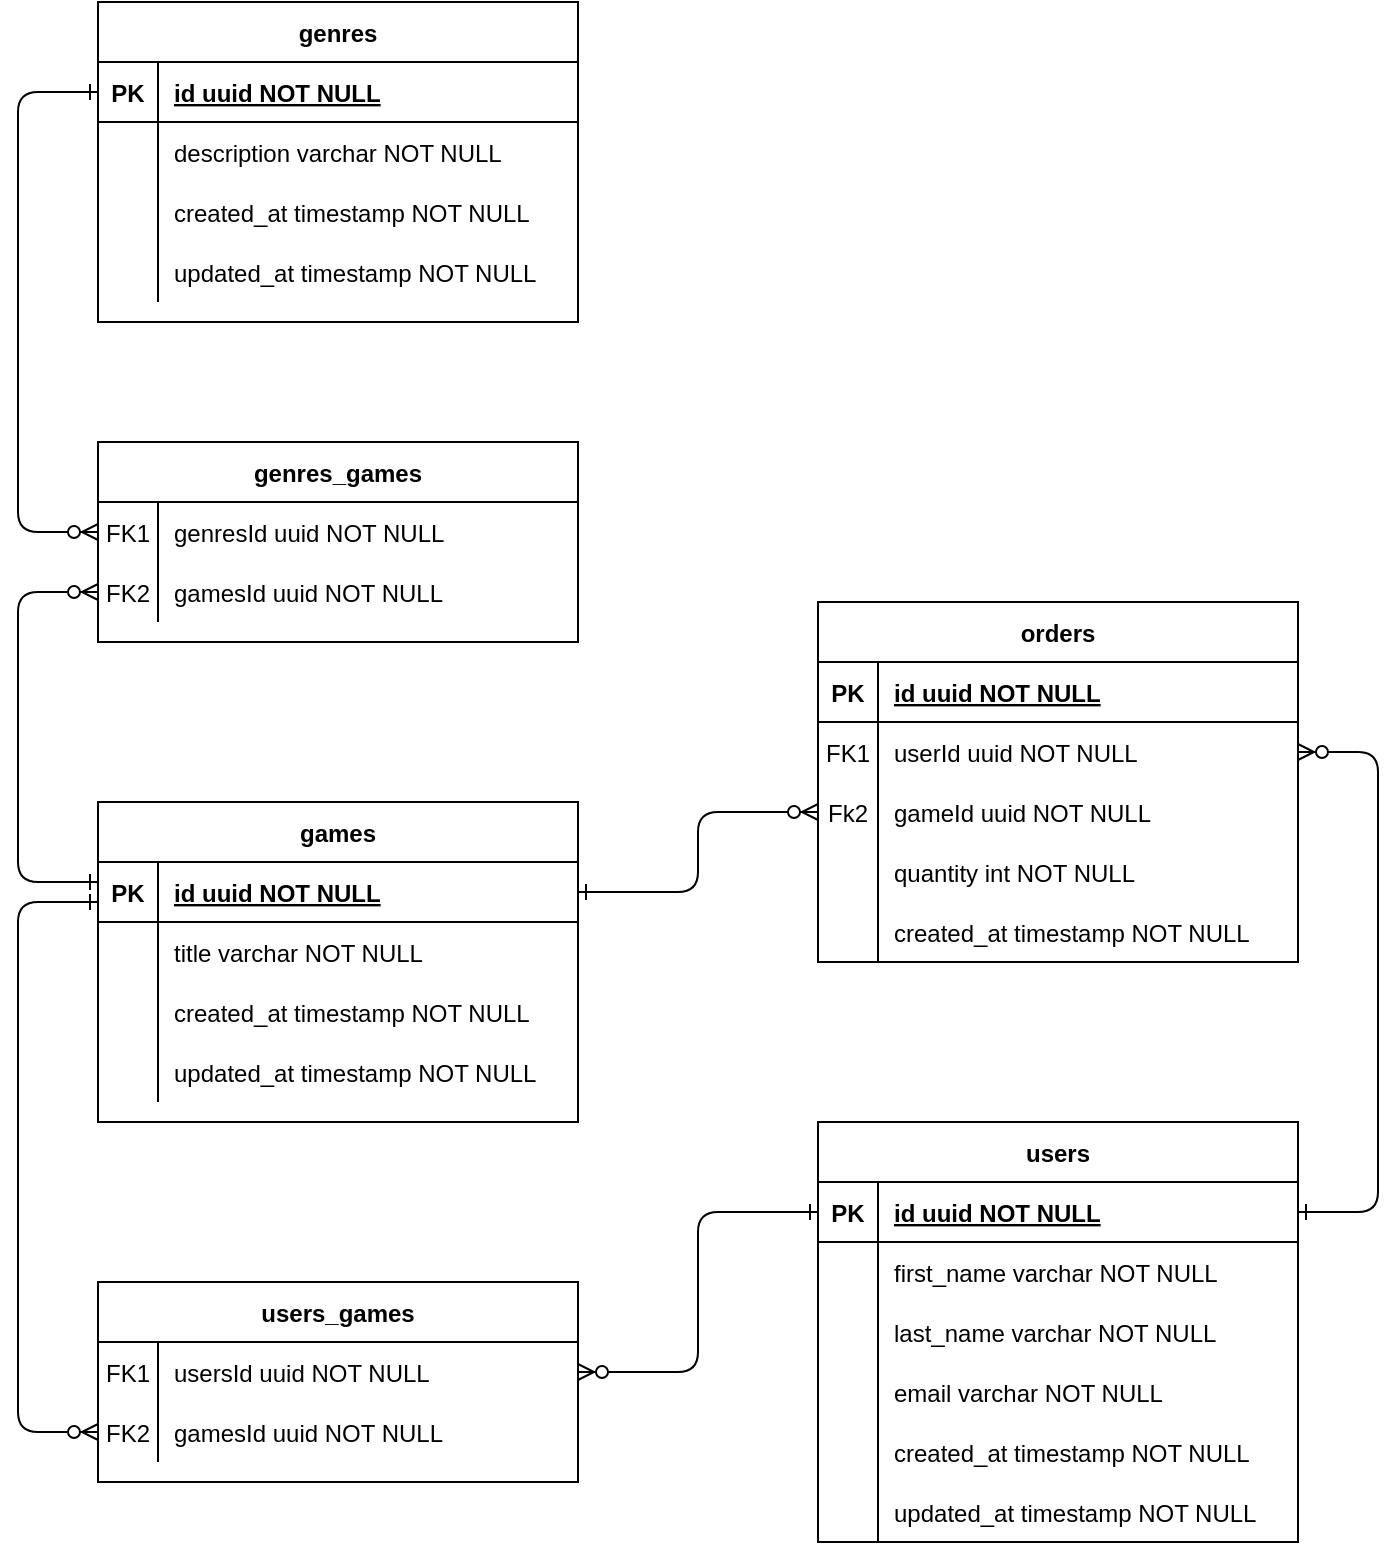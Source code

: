 <mxfile version="14.1.8" type="device"><diagram id="R2lEEEUBdFMjLlhIrx00" name="Page-1"><mxGraphModel dx="1086" dy="806" grid="1" gridSize="10" guides="1" tooltips="1" connect="1" arrows="1" fold="1" page="1" pageScale="1" pageWidth="850" pageHeight="1100" math="0" shadow="0" extFonts="Permanent Marker^https://fonts.googleapis.com/css?family=Permanent+Marker"><root><mxCell id="0"/><mxCell id="1" parent="0"/><mxCell id="C-vyLk0tnHw3VtMMgP7b-2" value="users_games" style="shape=table;startSize=30;container=1;collapsible=1;childLayout=tableLayout;fixedRows=1;rowLines=0;fontStyle=1;align=center;resizeLast=1;" parent="1" vertex="1"><mxGeometry x="120" y="680" width="240" height="100" as="geometry"/></mxCell><mxCell id="C-vyLk0tnHw3VtMMgP7b-6" value="" style="shape=partialRectangle;collapsible=0;dropTarget=0;pointerEvents=0;fillColor=none;points=[[0,0.5],[1,0.5]];portConstraint=eastwest;top=0;left=0;right=0;bottom=0;" parent="C-vyLk0tnHw3VtMMgP7b-2" vertex="1"><mxGeometry y="30" width="240" height="30" as="geometry"/></mxCell><mxCell id="C-vyLk0tnHw3VtMMgP7b-7" value="FK1" style="shape=partialRectangle;overflow=hidden;connectable=0;fillColor=none;top=0;left=0;bottom=0;right=0;" parent="C-vyLk0tnHw3VtMMgP7b-6" vertex="1"><mxGeometry width="30" height="30" as="geometry"/></mxCell><mxCell id="C-vyLk0tnHw3VtMMgP7b-8" value="usersId uuid NOT NULL" style="shape=partialRectangle;overflow=hidden;connectable=0;fillColor=none;top=0;left=0;bottom=0;right=0;align=left;spacingLeft=6;fontStyle=0" parent="C-vyLk0tnHw3VtMMgP7b-6" vertex="1"><mxGeometry x="30" width="210" height="30" as="geometry"/></mxCell><mxCell id="C-vyLk0tnHw3VtMMgP7b-9" value="" style="shape=partialRectangle;collapsible=0;dropTarget=0;pointerEvents=0;fillColor=none;points=[[0,0.5],[1,0.5]];portConstraint=eastwest;top=0;left=0;right=0;bottom=0;" parent="C-vyLk0tnHw3VtMMgP7b-2" vertex="1"><mxGeometry y="60" width="240" height="30" as="geometry"/></mxCell><mxCell id="C-vyLk0tnHw3VtMMgP7b-10" value="FK2" style="shape=partialRectangle;overflow=hidden;connectable=0;fillColor=none;top=0;left=0;bottom=0;right=0;" parent="C-vyLk0tnHw3VtMMgP7b-9" vertex="1"><mxGeometry width="30" height="30" as="geometry"/></mxCell><mxCell id="C-vyLk0tnHw3VtMMgP7b-11" value="gamesId uuid NOT NULL" style="shape=partialRectangle;overflow=hidden;connectable=0;fillColor=none;top=0;left=0;bottom=0;right=0;align=left;spacingLeft=6;" parent="C-vyLk0tnHw3VtMMgP7b-9" vertex="1"><mxGeometry x="30" width="210" height="30" as="geometry"/></mxCell><mxCell id="C-vyLk0tnHw3VtMMgP7b-13" value="users" style="shape=table;startSize=30;container=1;collapsible=1;childLayout=tableLayout;fixedRows=1;rowLines=0;fontStyle=1;align=center;resizeLast=1;" parent="1" vertex="1"><mxGeometry x="480" y="600" width="240" height="210" as="geometry"/></mxCell><mxCell id="C-vyLk0tnHw3VtMMgP7b-14" value="" style="shape=partialRectangle;collapsible=0;dropTarget=0;pointerEvents=0;fillColor=none;points=[[0,0.5],[1,0.5]];portConstraint=eastwest;top=0;left=0;right=0;bottom=1;" parent="C-vyLk0tnHw3VtMMgP7b-13" vertex="1"><mxGeometry y="30" width="240" height="30" as="geometry"/></mxCell><mxCell id="C-vyLk0tnHw3VtMMgP7b-15" value="PK" style="shape=partialRectangle;overflow=hidden;connectable=0;fillColor=none;top=0;left=0;bottom=0;right=0;fontStyle=1;" parent="C-vyLk0tnHw3VtMMgP7b-14" vertex="1"><mxGeometry width="30" height="30" as="geometry"/></mxCell><mxCell id="C-vyLk0tnHw3VtMMgP7b-16" value="id uuid NOT NULL " style="shape=partialRectangle;overflow=hidden;connectable=0;fillColor=none;top=0;left=0;bottom=0;right=0;align=left;spacingLeft=6;fontStyle=5;" parent="C-vyLk0tnHw3VtMMgP7b-14" vertex="1"><mxGeometry x="30" width="210" height="30" as="geometry"/></mxCell><mxCell id="C-vyLk0tnHw3VtMMgP7b-17" value="" style="shape=partialRectangle;collapsible=0;dropTarget=0;pointerEvents=0;fillColor=none;points=[[0,0.5],[1,0.5]];portConstraint=eastwest;top=0;left=0;right=0;bottom=0;" parent="C-vyLk0tnHw3VtMMgP7b-13" vertex="1"><mxGeometry y="60" width="240" height="30" as="geometry"/></mxCell><mxCell id="C-vyLk0tnHw3VtMMgP7b-18" value="" style="shape=partialRectangle;overflow=hidden;connectable=0;fillColor=none;top=0;left=0;bottom=0;right=0;" parent="C-vyLk0tnHw3VtMMgP7b-17" vertex="1"><mxGeometry width="30" height="30" as="geometry"/></mxCell><mxCell id="C-vyLk0tnHw3VtMMgP7b-19" value="first_name varchar NOT NULL" style="shape=partialRectangle;overflow=hidden;connectable=0;fillColor=none;top=0;left=0;bottom=0;right=0;align=left;spacingLeft=6;" parent="C-vyLk0tnHw3VtMMgP7b-17" vertex="1"><mxGeometry x="30" width="210" height="30" as="geometry"/></mxCell><mxCell id="C-vyLk0tnHw3VtMMgP7b-20" value="" style="shape=partialRectangle;collapsible=0;dropTarget=0;pointerEvents=0;fillColor=none;points=[[0,0.5],[1,0.5]];portConstraint=eastwest;top=0;left=0;right=0;bottom=0;" parent="C-vyLk0tnHw3VtMMgP7b-13" vertex="1"><mxGeometry y="90" width="240" height="30" as="geometry"/></mxCell><mxCell id="C-vyLk0tnHw3VtMMgP7b-21" value="" style="shape=partialRectangle;overflow=hidden;connectable=0;fillColor=none;top=0;left=0;bottom=0;right=0;" parent="C-vyLk0tnHw3VtMMgP7b-20" vertex="1"><mxGeometry width="30" height="30" as="geometry"/></mxCell><mxCell id="C-vyLk0tnHw3VtMMgP7b-22" value="last_name varchar NOT NULL" style="shape=partialRectangle;overflow=hidden;connectable=0;fillColor=none;top=0;left=0;bottom=0;right=0;align=left;spacingLeft=6;" parent="C-vyLk0tnHw3VtMMgP7b-20" vertex="1"><mxGeometry x="30" width="210" height="30" as="geometry"/></mxCell><mxCell id="qn4fEI_dqY7gA7AhpTFk-39" style="shape=partialRectangle;collapsible=0;dropTarget=0;pointerEvents=0;fillColor=none;points=[[0,0.5],[1,0.5]];portConstraint=eastwest;top=0;left=0;right=0;bottom=0;" parent="C-vyLk0tnHw3VtMMgP7b-13" vertex="1"><mxGeometry y="120" width="240" height="30" as="geometry"/></mxCell><mxCell id="qn4fEI_dqY7gA7AhpTFk-40" style="shape=partialRectangle;overflow=hidden;connectable=0;fillColor=none;top=0;left=0;bottom=0;right=0;" parent="qn4fEI_dqY7gA7AhpTFk-39" vertex="1"><mxGeometry width="30" height="30" as="geometry"/></mxCell><mxCell id="qn4fEI_dqY7gA7AhpTFk-41" value="email varchar NOT NULL" style="shape=partialRectangle;overflow=hidden;connectable=0;fillColor=none;top=0;left=0;bottom=0;right=0;align=left;spacingLeft=6;" parent="qn4fEI_dqY7gA7AhpTFk-39" vertex="1"><mxGeometry x="30" width="210" height="30" as="geometry"/></mxCell><mxCell id="qn4fEI_dqY7gA7AhpTFk-36" style="shape=partialRectangle;collapsible=0;dropTarget=0;pointerEvents=0;fillColor=none;points=[[0,0.5],[1,0.5]];portConstraint=eastwest;top=0;left=0;right=0;bottom=0;" parent="C-vyLk0tnHw3VtMMgP7b-13" vertex="1"><mxGeometry y="150" width="240" height="30" as="geometry"/></mxCell><mxCell id="qn4fEI_dqY7gA7AhpTFk-37" style="shape=partialRectangle;overflow=hidden;connectable=0;fillColor=none;top=0;left=0;bottom=0;right=0;" parent="qn4fEI_dqY7gA7AhpTFk-36" vertex="1"><mxGeometry width="30" height="30" as="geometry"/></mxCell><mxCell id="qn4fEI_dqY7gA7AhpTFk-38" value="created_at timestamp NOT NULL" style="shape=partialRectangle;overflow=hidden;connectable=0;fillColor=none;top=0;left=0;bottom=0;right=0;align=left;spacingLeft=6;" parent="qn4fEI_dqY7gA7AhpTFk-36" vertex="1"><mxGeometry x="30" width="210" height="30" as="geometry"/></mxCell><mxCell id="qn4fEI_dqY7gA7AhpTFk-33" style="shape=partialRectangle;collapsible=0;dropTarget=0;pointerEvents=0;fillColor=none;points=[[0,0.5],[1,0.5]];portConstraint=eastwest;top=0;left=0;right=0;bottom=0;" parent="C-vyLk0tnHw3VtMMgP7b-13" vertex="1"><mxGeometry y="180" width="240" height="30" as="geometry"/></mxCell><mxCell id="qn4fEI_dqY7gA7AhpTFk-34" style="shape=partialRectangle;overflow=hidden;connectable=0;fillColor=none;top=0;left=0;bottom=0;right=0;" parent="qn4fEI_dqY7gA7AhpTFk-33" vertex="1"><mxGeometry width="30" height="30" as="geometry"/></mxCell><mxCell id="qn4fEI_dqY7gA7AhpTFk-35" value="updated_at timestamp NOT NULL" style="shape=partialRectangle;overflow=hidden;connectable=0;fillColor=none;top=0;left=0;bottom=0;right=0;align=left;spacingLeft=6;" parent="qn4fEI_dqY7gA7AhpTFk-33" vertex="1"><mxGeometry x="30" width="210" height="30" as="geometry"/></mxCell><mxCell id="C-vyLk0tnHw3VtMMgP7b-23" value="games" style="shape=table;startSize=30;container=1;collapsible=1;childLayout=tableLayout;fixedRows=1;rowLines=0;fontStyle=1;align=center;resizeLast=1;" parent="1" vertex="1"><mxGeometry x="120" y="440" width="240" height="160" as="geometry"/></mxCell><mxCell id="C-vyLk0tnHw3VtMMgP7b-24" value="" style="shape=partialRectangle;collapsible=0;dropTarget=0;pointerEvents=0;fillColor=none;points=[[0,0.5],[1,0.5]];portConstraint=eastwest;top=0;left=0;right=0;bottom=1;" parent="C-vyLk0tnHw3VtMMgP7b-23" vertex="1"><mxGeometry y="30" width="240" height="30" as="geometry"/></mxCell><mxCell id="C-vyLk0tnHw3VtMMgP7b-25" value="PK" style="shape=partialRectangle;overflow=hidden;connectable=0;fillColor=none;top=0;left=0;bottom=0;right=0;fontStyle=1;" parent="C-vyLk0tnHw3VtMMgP7b-24" vertex="1"><mxGeometry width="30" height="30" as="geometry"/></mxCell><mxCell id="C-vyLk0tnHw3VtMMgP7b-26" value="id uuid NOT NULL " style="shape=partialRectangle;overflow=hidden;connectable=0;fillColor=none;top=0;left=0;bottom=0;right=0;align=left;spacingLeft=6;fontStyle=5;" parent="C-vyLk0tnHw3VtMMgP7b-24" vertex="1"><mxGeometry x="30" width="210" height="30" as="geometry"/></mxCell><mxCell id="C-vyLk0tnHw3VtMMgP7b-27" value="" style="shape=partialRectangle;collapsible=0;dropTarget=0;pointerEvents=0;fillColor=none;points=[[0,0.5],[1,0.5]];portConstraint=eastwest;top=0;left=0;right=0;bottom=0;" parent="C-vyLk0tnHw3VtMMgP7b-23" vertex="1"><mxGeometry y="60" width="240" height="30" as="geometry"/></mxCell><mxCell id="C-vyLk0tnHw3VtMMgP7b-28" value="" style="shape=partialRectangle;overflow=hidden;connectable=0;fillColor=none;top=0;left=0;bottom=0;right=0;" parent="C-vyLk0tnHw3VtMMgP7b-27" vertex="1"><mxGeometry width="30" height="30" as="geometry"/></mxCell><mxCell id="C-vyLk0tnHw3VtMMgP7b-29" value="title varchar NOT NULL" style="shape=partialRectangle;overflow=hidden;connectable=0;fillColor=none;top=0;left=0;bottom=0;right=0;align=left;spacingLeft=6;" parent="C-vyLk0tnHw3VtMMgP7b-27" vertex="1"><mxGeometry x="30" width="210" height="30" as="geometry"/></mxCell><mxCell id="qn4fEI_dqY7gA7AhpTFk-27" style="shape=partialRectangle;collapsible=0;dropTarget=0;pointerEvents=0;fillColor=none;points=[[0,0.5],[1,0.5]];portConstraint=eastwest;top=0;left=0;right=0;bottom=0;" parent="C-vyLk0tnHw3VtMMgP7b-23" vertex="1"><mxGeometry y="90" width="240" height="30" as="geometry"/></mxCell><mxCell id="qn4fEI_dqY7gA7AhpTFk-28" style="shape=partialRectangle;overflow=hidden;connectable=0;fillColor=none;top=0;left=0;bottom=0;right=0;" parent="qn4fEI_dqY7gA7AhpTFk-27" vertex="1"><mxGeometry width="30" height="30" as="geometry"/></mxCell><mxCell id="qn4fEI_dqY7gA7AhpTFk-29" value="created_at timestamp NOT NULL" style="shape=partialRectangle;overflow=hidden;connectable=0;fillColor=none;top=0;left=0;bottom=0;right=0;align=left;spacingLeft=6;" parent="qn4fEI_dqY7gA7AhpTFk-27" vertex="1"><mxGeometry x="30" width="210" height="30" as="geometry"/></mxCell><mxCell id="qn4fEI_dqY7gA7AhpTFk-24" style="shape=partialRectangle;collapsible=0;dropTarget=0;pointerEvents=0;fillColor=none;points=[[0,0.5],[1,0.5]];portConstraint=eastwest;top=0;left=0;right=0;bottom=0;" parent="C-vyLk0tnHw3VtMMgP7b-23" vertex="1"><mxGeometry y="120" width="240" height="30" as="geometry"/></mxCell><mxCell id="qn4fEI_dqY7gA7AhpTFk-25" style="shape=partialRectangle;overflow=hidden;connectable=0;fillColor=none;top=0;left=0;bottom=0;right=0;" parent="qn4fEI_dqY7gA7AhpTFk-24" vertex="1"><mxGeometry width="30" height="30" as="geometry"/></mxCell><mxCell id="qn4fEI_dqY7gA7AhpTFk-26" value="updated_at timestamp NOT NULL" style="shape=partialRectangle;overflow=hidden;connectable=0;fillColor=none;top=0;left=0;bottom=0;right=0;align=left;spacingLeft=6;" parent="qn4fEI_dqY7gA7AhpTFk-24" vertex="1"><mxGeometry x="30" width="210" height="30" as="geometry"/></mxCell><mxCell id="qn4fEI_dqY7gA7AhpTFk-9" value="genres" style="shape=table;startSize=30;container=1;collapsible=1;childLayout=tableLayout;fixedRows=1;rowLines=0;fontStyle=1;align=center;resizeLast=1;" parent="1" vertex="1"><mxGeometry x="120" y="40" width="240" height="160" as="geometry"/></mxCell><mxCell id="qn4fEI_dqY7gA7AhpTFk-10" value="" style="shape=partialRectangle;collapsible=0;dropTarget=0;pointerEvents=0;fillColor=none;points=[[0,0.5],[1,0.5]];portConstraint=eastwest;top=0;left=0;right=0;bottom=1;" parent="qn4fEI_dqY7gA7AhpTFk-9" vertex="1"><mxGeometry y="30" width="240" height="30" as="geometry"/></mxCell><mxCell id="qn4fEI_dqY7gA7AhpTFk-11" value="PK" style="shape=partialRectangle;overflow=hidden;connectable=0;fillColor=none;top=0;left=0;bottom=0;right=0;fontStyle=1;" parent="qn4fEI_dqY7gA7AhpTFk-10" vertex="1"><mxGeometry width="30" height="30" as="geometry"/></mxCell><mxCell id="qn4fEI_dqY7gA7AhpTFk-12" value="id uuid NOT NULL " style="shape=partialRectangle;overflow=hidden;connectable=0;fillColor=none;top=0;left=0;bottom=0;right=0;align=left;spacingLeft=6;fontStyle=5;" parent="qn4fEI_dqY7gA7AhpTFk-10" vertex="1"><mxGeometry x="30" width="210" height="30" as="geometry"/></mxCell><mxCell id="qn4fEI_dqY7gA7AhpTFk-13" value="" style="shape=partialRectangle;collapsible=0;dropTarget=0;pointerEvents=0;fillColor=none;points=[[0,0.5],[1,0.5]];portConstraint=eastwest;top=0;left=0;right=0;bottom=0;" parent="qn4fEI_dqY7gA7AhpTFk-9" vertex="1"><mxGeometry y="60" width="240" height="30" as="geometry"/></mxCell><mxCell id="qn4fEI_dqY7gA7AhpTFk-14" value="" style="shape=partialRectangle;overflow=hidden;connectable=0;fillColor=none;top=0;left=0;bottom=0;right=0;" parent="qn4fEI_dqY7gA7AhpTFk-13" vertex="1"><mxGeometry width="30" height="30" as="geometry"/></mxCell><mxCell id="qn4fEI_dqY7gA7AhpTFk-15" value="description varchar NOT NULL" style="shape=partialRectangle;overflow=hidden;connectable=0;fillColor=none;top=0;left=0;bottom=0;right=0;align=left;spacingLeft=6;" parent="qn4fEI_dqY7gA7AhpTFk-13" vertex="1"><mxGeometry x="30" width="210" height="30" as="geometry"/></mxCell><mxCell id="qn4fEI_dqY7gA7AhpTFk-21" style="shape=partialRectangle;collapsible=0;dropTarget=0;pointerEvents=0;fillColor=none;points=[[0,0.5],[1,0.5]];portConstraint=eastwest;top=0;left=0;right=0;bottom=0;" parent="qn4fEI_dqY7gA7AhpTFk-9" vertex="1"><mxGeometry y="90" width="240" height="30" as="geometry"/></mxCell><mxCell id="qn4fEI_dqY7gA7AhpTFk-22" style="shape=partialRectangle;overflow=hidden;connectable=0;fillColor=none;top=0;left=0;bottom=0;right=0;" parent="qn4fEI_dqY7gA7AhpTFk-21" vertex="1"><mxGeometry width="30" height="30" as="geometry"/></mxCell><mxCell id="qn4fEI_dqY7gA7AhpTFk-23" value="created_at timestamp NOT NULL" style="shape=partialRectangle;overflow=hidden;connectable=0;fillColor=none;top=0;left=0;bottom=0;right=0;align=left;spacingLeft=6;" parent="qn4fEI_dqY7gA7AhpTFk-21" vertex="1"><mxGeometry x="30" width="210" height="30" as="geometry"/></mxCell><mxCell id="qn4fEI_dqY7gA7AhpTFk-18" style="shape=partialRectangle;collapsible=0;dropTarget=0;pointerEvents=0;fillColor=none;points=[[0,0.5],[1,0.5]];portConstraint=eastwest;top=0;left=0;right=0;bottom=0;" parent="qn4fEI_dqY7gA7AhpTFk-9" vertex="1"><mxGeometry y="120" width="240" height="30" as="geometry"/></mxCell><mxCell id="qn4fEI_dqY7gA7AhpTFk-19" style="shape=partialRectangle;overflow=hidden;connectable=0;fillColor=none;top=0;left=0;bottom=0;right=0;" parent="qn4fEI_dqY7gA7AhpTFk-18" vertex="1"><mxGeometry width="30" height="30" as="geometry"/></mxCell><mxCell id="qn4fEI_dqY7gA7AhpTFk-20" value="updated_at timestamp NOT NULL" style="shape=partialRectangle;overflow=hidden;connectable=0;fillColor=none;top=0;left=0;bottom=0;right=0;align=left;spacingLeft=6;" parent="qn4fEI_dqY7gA7AhpTFk-18" vertex="1"><mxGeometry x="30" width="210" height="30" as="geometry"/></mxCell><mxCell id="qn4fEI_dqY7gA7AhpTFk-42" value="genres_games" style="shape=table;startSize=30;container=1;collapsible=1;childLayout=tableLayout;fixedRows=1;rowLines=0;fontStyle=1;align=center;resizeLast=1;" parent="1" vertex="1"><mxGeometry x="120" y="260" width="240" height="100" as="geometry"/></mxCell><mxCell id="qn4fEI_dqY7gA7AhpTFk-43" value="" style="shape=partialRectangle;collapsible=0;dropTarget=0;pointerEvents=0;fillColor=none;points=[[0,0.5],[1,0.5]];portConstraint=eastwest;top=0;left=0;right=0;bottom=0;" parent="qn4fEI_dqY7gA7AhpTFk-42" vertex="1"><mxGeometry y="30" width="240" height="30" as="geometry"/></mxCell><mxCell id="qn4fEI_dqY7gA7AhpTFk-44" value="FK1" style="shape=partialRectangle;overflow=hidden;connectable=0;fillColor=none;top=0;left=0;bottom=0;right=0;" parent="qn4fEI_dqY7gA7AhpTFk-43" vertex="1"><mxGeometry width="30" height="30" as="geometry"/></mxCell><mxCell id="qn4fEI_dqY7gA7AhpTFk-45" value="genresId uuid NOT NULL" style="shape=partialRectangle;overflow=hidden;connectable=0;fillColor=none;top=0;left=0;bottom=0;right=0;align=left;spacingLeft=6;fontStyle=0" parent="qn4fEI_dqY7gA7AhpTFk-43" vertex="1"><mxGeometry x="30" width="210" height="30" as="geometry"/></mxCell><mxCell id="qn4fEI_dqY7gA7AhpTFk-46" value="" style="shape=partialRectangle;collapsible=0;dropTarget=0;pointerEvents=0;fillColor=none;points=[[0,0.5],[1,0.5]];portConstraint=eastwest;top=0;left=0;right=0;bottom=0;" parent="qn4fEI_dqY7gA7AhpTFk-42" vertex="1"><mxGeometry y="60" width="240" height="30" as="geometry"/></mxCell><mxCell id="qn4fEI_dqY7gA7AhpTFk-47" value="FK2" style="shape=partialRectangle;overflow=hidden;connectable=0;fillColor=none;top=0;left=0;bottom=0;right=0;" parent="qn4fEI_dqY7gA7AhpTFk-46" vertex="1"><mxGeometry width="30" height="30" as="geometry"/></mxCell><mxCell id="qn4fEI_dqY7gA7AhpTFk-48" value="gamesId uuid NOT NULL" style="shape=partialRectangle;overflow=hidden;connectable=0;fillColor=none;top=0;left=0;bottom=0;right=0;align=left;spacingLeft=6;" parent="qn4fEI_dqY7gA7AhpTFk-46" vertex="1"><mxGeometry x="30" width="210" height="30" as="geometry"/></mxCell><mxCell id="qn4fEI_dqY7gA7AhpTFk-54" style="edgeStyle=orthogonalEdgeStyle;rounded=1;orthogonalLoop=1;jettySize=auto;html=1;entryX=0;entryY=0.5;entryDx=0;entryDy=0;startArrow=ERzeroToMany;startFill=1;endArrow=ERone;endFill=0;" parent="1" source="qn4fEI_dqY7gA7AhpTFk-43" target="qn4fEI_dqY7gA7AhpTFk-10" edge="1"><mxGeometry relative="1" as="geometry"><Array as="points"><mxPoint x="80" y="305"/><mxPoint x="80" y="85"/></Array></mxGeometry></mxCell><mxCell id="qn4fEI_dqY7gA7AhpTFk-55" value="orders" style="shape=table;startSize=30;container=1;collapsible=1;childLayout=tableLayout;fixedRows=1;rowLines=0;fontStyle=1;align=center;resizeLast=1;" parent="1" vertex="1"><mxGeometry x="480" y="340" width="240" height="180" as="geometry"/></mxCell><mxCell id="qn4fEI_dqY7gA7AhpTFk-56" value="" style="shape=partialRectangle;collapsible=0;dropTarget=0;pointerEvents=0;fillColor=none;points=[[0,0.5],[1,0.5]];portConstraint=eastwest;top=0;left=0;right=0;bottom=1;" parent="qn4fEI_dqY7gA7AhpTFk-55" vertex="1"><mxGeometry y="30" width="240" height="30" as="geometry"/></mxCell><mxCell id="qn4fEI_dqY7gA7AhpTFk-57" value="PK" style="shape=partialRectangle;overflow=hidden;connectable=0;fillColor=none;top=0;left=0;bottom=0;right=0;fontStyle=1;" parent="qn4fEI_dqY7gA7AhpTFk-56" vertex="1"><mxGeometry width="30" height="30" as="geometry"/></mxCell><mxCell id="qn4fEI_dqY7gA7AhpTFk-58" value="id uuid NOT NULL " style="shape=partialRectangle;overflow=hidden;connectable=0;fillColor=none;top=0;left=0;bottom=0;right=0;align=left;spacingLeft=6;fontStyle=5;" parent="qn4fEI_dqY7gA7AhpTFk-56" vertex="1"><mxGeometry x="30" width="210" height="30" as="geometry"/></mxCell><mxCell id="qn4fEI_dqY7gA7AhpTFk-59" value="" style="shape=partialRectangle;collapsible=0;dropTarget=0;pointerEvents=0;fillColor=none;points=[[0,0.5],[1,0.5]];portConstraint=eastwest;top=0;left=0;right=0;bottom=0;" parent="qn4fEI_dqY7gA7AhpTFk-55" vertex="1"><mxGeometry y="60" width="240" height="30" as="geometry"/></mxCell><mxCell id="qn4fEI_dqY7gA7AhpTFk-60" value="FK1" style="shape=partialRectangle;overflow=hidden;connectable=0;fillColor=none;top=0;left=0;bottom=0;right=0;" parent="qn4fEI_dqY7gA7AhpTFk-59" vertex="1"><mxGeometry width="30" height="30" as="geometry"/></mxCell><mxCell id="qn4fEI_dqY7gA7AhpTFk-61" value="userId uuid NOT NULL" style="shape=partialRectangle;overflow=hidden;connectable=0;fillColor=none;top=0;left=0;bottom=0;right=0;align=left;spacingLeft=6;" parent="qn4fEI_dqY7gA7AhpTFk-59" vertex="1"><mxGeometry x="30" width="210" height="30" as="geometry"/></mxCell><mxCell id="qn4fEI_dqY7gA7AhpTFk-62" value="" style="shape=partialRectangle;collapsible=0;dropTarget=0;pointerEvents=0;fillColor=none;points=[[0,0.5],[1,0.5]];portConstraint=eastwest;top=0;left=0;right=0;bottom=0;" parent="qn4fEI_dqY7gA7AhpTFk-55" vertex="1"><mxGeometry y="90" width="240" height="30" as="geometry"/></mxCell><mxCell id="qn4fEI_dqY7gA7AhpTFk-63" value="Fk2" style="shape=partialRectangle;overflow=hidden;connectable=0;fillColor=none;top=0;left=0;bottom=0;right=0;" parent="qn4fEI_dqY7gA7AhpTFk-62" vertex="1"><mxGeometry width="30" height="30" as="geometry"/></mxCell><mxCell id="qn4fEI_dqY7gA7AhpTFk-64" value="gameId uuid NOT NULL" style="shape=partialRectangle;overflow=hidden;connectable=0;fillColor=none;top=0;left=0;bottom=0;right=0;align=left;spacingLeft=6;" parent="qn4fEI_dqY7gA7AhpTFk-62" vertex="1"><mxGeometry x="30" width="210" height="30" as="geometry"/></mxCell><mxCell id="qn4fEI_dqY7gA7AhpTFk-65" style="shape=partialRectangle;collapsible=0;dropTarget=0;pointerEvents=0;fillColor=none;points=[[0,0.5],[1,0.5]];portConstraint=eastwest;top=0;left=0;right=0;bottom=0;" parent="qn4fEI_dqY7gA7AhpTFk-55" vertex="1"><mxGeometry y="120" width="240" height="30" as="geometry"/></mxCell><mxCell id="qn4fEI_dqY7gA7AhpTFk-66" style="shape=partialRectangle;overflow=hidden;connectable=0;fillColor=none;top=0;left=0;bottom=0;right=0;" parent="qn4fEI_dqY7gA7AhpTFk-65" vertex="1"><mxGeometry width="30" height="30" as="geometry"/></mxCell><mxCell id="qn4fEI_dqY7gA7AhpTFk-67" value="quantity int NOT NULL" style="shape=partialRectangle;overflow=hidden;connectable=0;fillColor=none;top=0;left=0;bottom=0;right=0;align=left;spacingLeft=6;" parent="qn4fEI_dqY7gA7AhpTFk-65" vertex="1"><mxGeometry x="30" width="210" height="30" as="geometry"/></mxCell><mxCell id="qn4fEI_dqY7gA7AhpTFk-68" style="shape=partialRectangle;collapsible=0;dropTarget=0;pointerEvents=0;fillColor=none;points=[[0,0.5],[1,0.5]];portConstraint=eastwest;top=0;left=0;right=0;bottom=0;" parent="qn4fEI_dqY7gA7AhpTFk-55" vertex="1"><mxGeometry y="150" width="240" height="30" as="geometry"/></mxCell><mxCell id="qn4fEI_dqY7gA7AhpTFk-69" style="shape=partialRectangle;overflow=hidden;connectable=0;fillColor=none;top=0;left=0;bottom=0;right=0;" parent="qn4fEI_dqY7gA7AhpTFk-68" vertex="1"><mxGeometry width="30" height="30" as="geometry"/></mxCell><mxCell id="qn4fEI_dqY7gA7AhpTFk-70" value="created_at timestamp NOT NULL" style="shape=partialRectangle;overflow=hidden;connectable=0;fillColor=none;top=0;left=0;bottom=0;right=0;align=left;spacingLeft=6;" parent="qn4fEI_dqY7gA7AhpTFk-68" vertex="1"><mxGeometry x="30" width="210" height="30" as="geometry"/></mxCell><mxCell id="qn4fEI_dqY7gA7AhpTFk-74" style="edgeStyle=orthogonalEdgeStyle;rounded=1;orthogonalLoop=1;jettySize=auto;html=1;entryX=1;entryY=0.5;entryDx=0;entryDy=0;startArrow=ERzeroToMany;startFill=1;endArrow=ERone;endFill=0;exitX=0;exitY=0.5;exitDx=0;exitDy=0;" parent="1" source="qn4fEI_dqY7gA7AhpTFk-62" target="C-vyLk0tnHw3VtMMgP7b-24" edge="1"><mxGeometry relative="1" as="geometry"><Array as="points"><mxPoint x="420" y="445"/><mxPoint x="420" y="485"/></Array></mxGeometry></mxCell><mxCell id="qn4fEI_dqY7gA7AhpTFk-76" style="edgeStyle=orthogonalEdgeStyle;rounded=1;orthogonalLoop=1;jettySize=auto;html=1;entryX=0;entryY=0.5;entryDx=0;entryDy=0;startArrow=ERzeroToMany;startFill=1;endArrow=ERone;endFill=0;" parent="1" source="C-vyLk0tnHw3VtMMgP7b-6" target="C-vyLk0tnHw3VtMMgP7b-14" edge="1"><mxGeometry relative="1" as="geometry"/></mxCell><mxCell id="qn4fEI_dqY7gA7AhpTFk-78" style="edgeStyle=orthogonalEdgeStyle;rounded=1;orthogonalLoop=1;jettySize=auto;html=1;entryX=0;entryY=0.333;entryDx=0;entryDy=0;startArrow=ERzeroToMany;startFill=1;endArrow=ERone;endFill=0;entryPerimeter=0;" parent="1" source="qn4fEI_dqY7gA7AhpTFk-46" target="C-vyLk0tnHw3VtMMgP7b-24" edge="1"><mxGeometry relative="1" as="geometry"><Array as="points"><mxPoint x="80" y="335"/><mxPoint x="80" y="480"/></Array></mxGeometry></mxCell><mxCell id="qn4fEI_dqY7gA7AhpTFk-79" style="edgeStyle=orthogonalEdgeStyle;rounded=1;orthogonalLoop=1;jettySize=auto;html=1;entryX=1;entryY=0.5;entryDx=0;entryDy=0;startArrow=ERzeroToMany;startFill=1;endArrow=ERone;endFill=0;" parent="1" source="qn4fEI_dqY7gA7AhpTFk-59" target="C-vyLk0tnHw3VtMMgP7b-14" edge="1"><mxGeometry relative="1" as="geometry"><Array as="points"><mxPoint x="760" y="415"/><mxPoint x="760" y="645"/></Array></mxGeometry></mxCell><mxCell id="qn4fEI_dqY7gA7AhpTFk-80" style="edgeStyle=orthogonalEdgeStyle;rounded=1;orthogonalLoop=1;jettySize=auto;html=1;startArrow=ERzeroToMany;startFill=1;endArrow=ERone;endFill=0;exitX=0;exitY=0.5;exitDx=0;exitDy=0;" parent="1" source="C-vyLk0tnHw3VtMMgP7b-9" edge="1"><mxGeometry relative="1" as="geometry"><mxPoint x="120" y="490" as="targetPoint"/><Array as="points"><mxPoint x="80" y="755"/><mxPoint x="80" y="490"/></Array></mxGeometry></mxCell></root></mxGraphModel></diagram></mxfile>